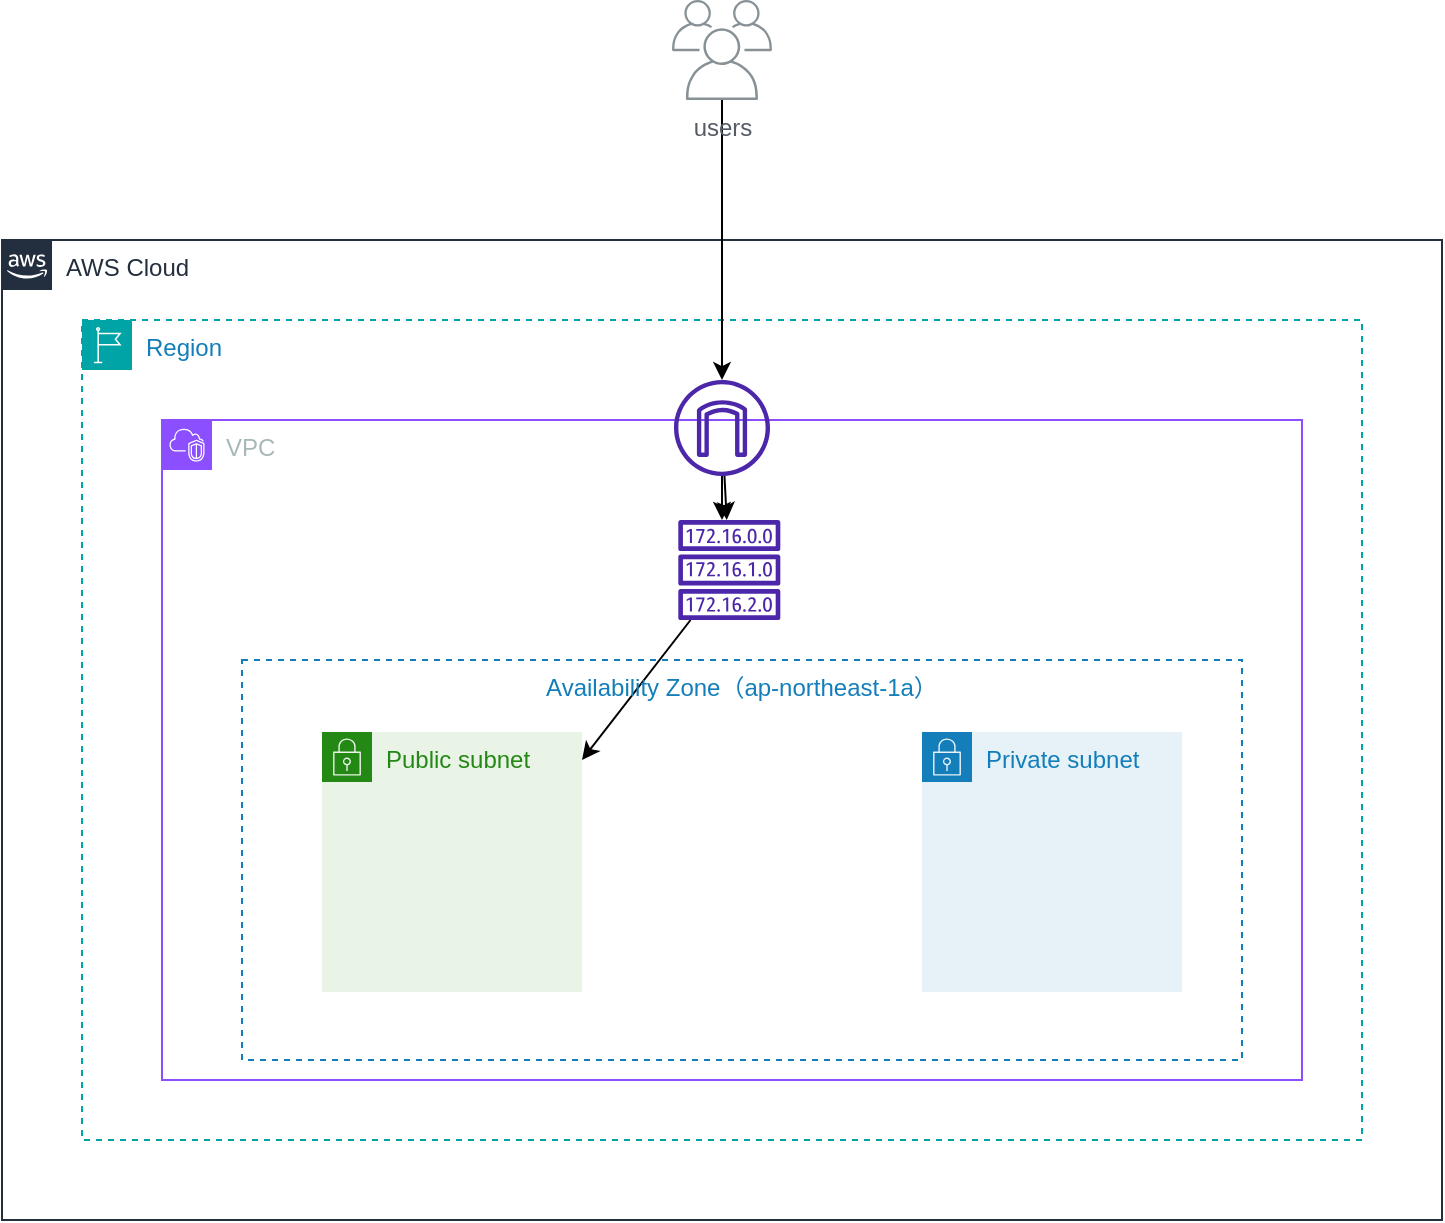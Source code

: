 <mxfile>
    <diagram name="Page-1" id="QWekq_KpHwstblBjVCmk">
        <mxGraphModel dx="936" dy="339" grid="1" gridSize="10" guides="1" tooltips="1" connect="1" arrows="1" fold="1" page="1" pageScale="1" pageWidth="850" pageHeight="1100" math="0" shadow="0">
            <root>
                <mxCell id="0"/>
                <mxCell id="1" parent="0"/>
                <mxCell id="G1l0p_u_Vvcv3VKoYz0J-1" value="AWS Cloud" style="points=[[0,0],[0.25,0],[0.5,0],[0.75,0],[1,0],[1,0.25],[1,0.5],[1,0.75],[1,1],[0.75,1],[0.5,1],[0.25,1],[0,1],[0,0.75],[0,0.5],[0,0.25]];outlineConnect=0;gradientColor=none;html=1;whiteSpace=wrap;fontSize=12;fontStyle=0;container=1;pointerEvents=0;collapsible=0;recursiveResize=0;shape=mxgraph.aws4.group;grIcon=mxgraph.aws4.group_aws_cloud_alt;strokeColor=#232F3E;fillColor=none;verticalAlign=top;align=left;spacingLeft=30;fontColor=#232F3E;dashed=0;" parent="1" vertex="1">
                    <mxGeometry x="80" y="160" width="720" height="490" as="geometry"/>
                </mxCell>
                <mxCell id="hZko81uzGm6OI2TYv_ht-4" value="Region" style="points=[[0,0],[0.25,0],[0.5,0],[0.75,0],[1,0],[1,0.25],[1,0.5],[1,0.75],[1,1],[0.75,1],[0.5,1],[0.25,1],[0,1],[0,0.75],[0,0.5],[0,0.25]];outlineConnect=0;gradientColor=none;html=1;whiteSpace=wrap;fontSize=12;fontStyle=0;container=1;pointerEvents=0;collapsible=0;recursiveResize=0;shape=mxgraph.aws4.group;grIcon=mxgraph.aws4.group_region;strokeColor=#00A4A6;fillColor=none;verticalAlign=top;align=left;spacingLeft=30;fontColor=#147EBA;dashed=1;" parent="G1l0p_u_Vvcv3VKoYz0J-1" vertex="1">
                    <mxGeometry x="40" y="40" width="640" height="410" as="geometry"/>
                </mxCell>
                <mxCell id="hZko81uzGm6OI2TYv_ht-2" value="VPC" style="points=[[0,0],[0.25,0],[0.5,0],[0.75,0],[1,0],[1,0.25],[1,0.5],[1,0.75],[1,1],[0.75,1],[0.5,1],[0.25,1],[0,1],[0,0.75],[0,0.5],[0,0.25]];outlineConnect=0;gradientColor=none;html=1;whiteSpace=wrap;fontSize=12;fontStyle=0;container=1;pointerEvents=0;collapsible=0;recursiveResize=0;shape=mxgraph.aws4.group;grIcon=mxgraph.aws4.group_vpc2;strokeColor=#8C4FFF;fillColor=none;verticalAlign=top;align=left;spacingLeft=30;fontColor=#AAB7B8;dashed=0;" parent="hZko81uzGm6OI2TYv_ht-4" vertex="1">
                    <mxGeometry x="40" y="50" width="570" height="330" as="geometry"/>
                </mxCell>
                <mxCell id="20" style="edgeStyle=none;html=1;entryX=0.34;entryY=0.25;entryDx=0;entryDy=0;entryPerimeter=0;" edge="1" parent="hZko81uzGm6OI2TYv_ht-2" source="7" target="14">
                    <mxGeometry relative="1" as="geometry"/>
                </mxCell>
                <mxCell id="7" value="" style="sketch=0;outlineConnect=0;fontColor=#232F3E;gradientColor=none;fillColor=#4D27AA;strokeColor=none;dashed=0;verticalLabelPosition=bottom;verticalAlign=top;align=center;html=1;fontSize=12;fontStyle=0;aspect=fixed;pointerEvents=1;shape=mxgraph.aws4.route_table;" vertex="1" parent="hZko81uzGm6OI2TYv_ht-2">
                    <mxGeometry x="258" y="50" width="51.31" height="50" as="geometry"/>
                </mxCell>
                <mxCell id="9" value="Public subnet" style="points=[[0,0],[0.25,0],[0.5,0],[0.75,0],[1,0],[1,0.25],[1,0.5],[1,0.75],[1,1],[0.75,1],[0.5,1],[0.25,1],[0,1],[0,0.75],[0,0.5],[0,0.25]];outlineConnect=0;gradientColor=none;html=1;whiteSpace=wrap;fontSize=12;fontStyle=0;container=1;pointerEvents=0;collapsible=0;recursiveResize=0;shape=mxgraph.aws4.group;grIcon=mxgraph.aws4.group_security_group;grStroke=0;strokeColor=#248814;fillColor=#E9F3E6;verticalAlign=top;align=left;spacingLeft=30;fontColor=#248814;dashed=0;" vertex="1" parent="hZko81uzGm6OI2TYv_ht-2">
                    <mxGeometry x="80" y="156" width="130" height="130" as="geometry"/>
                </mxCell>
                <mxCell id="11" value="Private subnet" style="points=[[0,0],[0.25,0],[0.5,0],[0.75,0],[1,0],[1,0.25],[1,0.5],[1,0.75],[1,1],[0.75,1],[0.5,1],[0.25,1],[0,1],[0,0.75],[0,0.5],[0,0.25]];outlineConnect=0;gradientColor=none;html=1;whiteSpace=wrap;fontSize=12;fontStyle=0;container=1;pointerEvents=0;collapsible=0;recursiveResize=0;shape=mxgraph.aws4.group;grIcon=mxgraph.aws4.group_security_group;grStroke=0;strokeColor=#147EBA;fillColor=#E6F2F8;verticalAlign=top;align=left;spacingLeft=30;fontColor=#147EBA;dashed=0;" vertex="1" parent="hZko81uzGm6OI2TYv_ht-2">
                    <mxGeometry x="380" y="156" width="130" height="130" as="geometry"/>
                </mxCell>
                <mxCell id="14" value="Availability Zone（ap-northeast-1a）" style="fillColor=none;strokeColor=#147EBA;dashed=1;verticalAlign=top;fontStyle=0;fontColor=#147EBA;" vertex="1" parent="hZko81uzGm6OI2TYv_ht-2">
                    <mxGeometry x="40" y="120" width="500" height="200" as="geometry"/>
                </mxCell>
                <mxCell id="17" value="" style="edgeStyle=none;html=1;" edge="1" parent="hZko81uzGm6OI2TYv_ht-4" source="6" target="7">
                    <mxGeometry relative="1" as="geometry"/>
                </mxCell>
                <mxCell id="6" value="" style="sketch=0;outlineConnect=0;fontColor=#232F3E;gradientColor=none;fillColor=#4D27AA;strokeColor=none;dashed=0;verticalLabelPosition=bottom;verticalAlign=top;align=center;html=1;fontSize=12;fontStyle=0;aspect=fixed;pointerEvents=1;shape=mxgraph.aws4.internet_gateway;" parent="hZko81uzGm6OI2TYv_ht-4" vertex="1">
                    <mxGeometry x="296" y="30" width="48" height="48" as="geometry"/>
                </mxCell>
                <mxCell id="18" value="" style="edgeStyle=none;html=1;" edge="1" parent="hZko81uzGm6OI2TYv_ht-4" source="6">
                    <mxGeometry relative="1" as="geometry">
                        <mxPoint x="441.235" y="277.999" as="sourcePoint"/>
                        <mxPoint x="320" y="100" as="targetPoint"/>
                    </mxGeometry>
                </mxCell>
                <mxCell id="16" style="edgeStyle=none;html=1;" edge="1" parent="1" source="15" target="6">
                    <mxGeometry relative="1" as="geometry"/>
                </mxCell>
                <mxCell id="15" value="users" style="sketch=0;outlineConnect=0;gradientColor=none;fontColor=#545B64;strokeColor=none;fillColor=#879196;dashed=0;verticalLabelPosition=bottom;verticalAlign=top;align=center;html=1;fontSize=12;fontStyle=0;aspect=fixed;shape=mxgraph.aws4.illustration_users;pointerEvents=1" vertex="1" parent="1">
                    <mxGeometry x="415" y="40" width="50" height="50" as="geometry"/>
                </mxCell>
            </root>
        </mxGraphModel>
    </diagram>
</mxfile>
